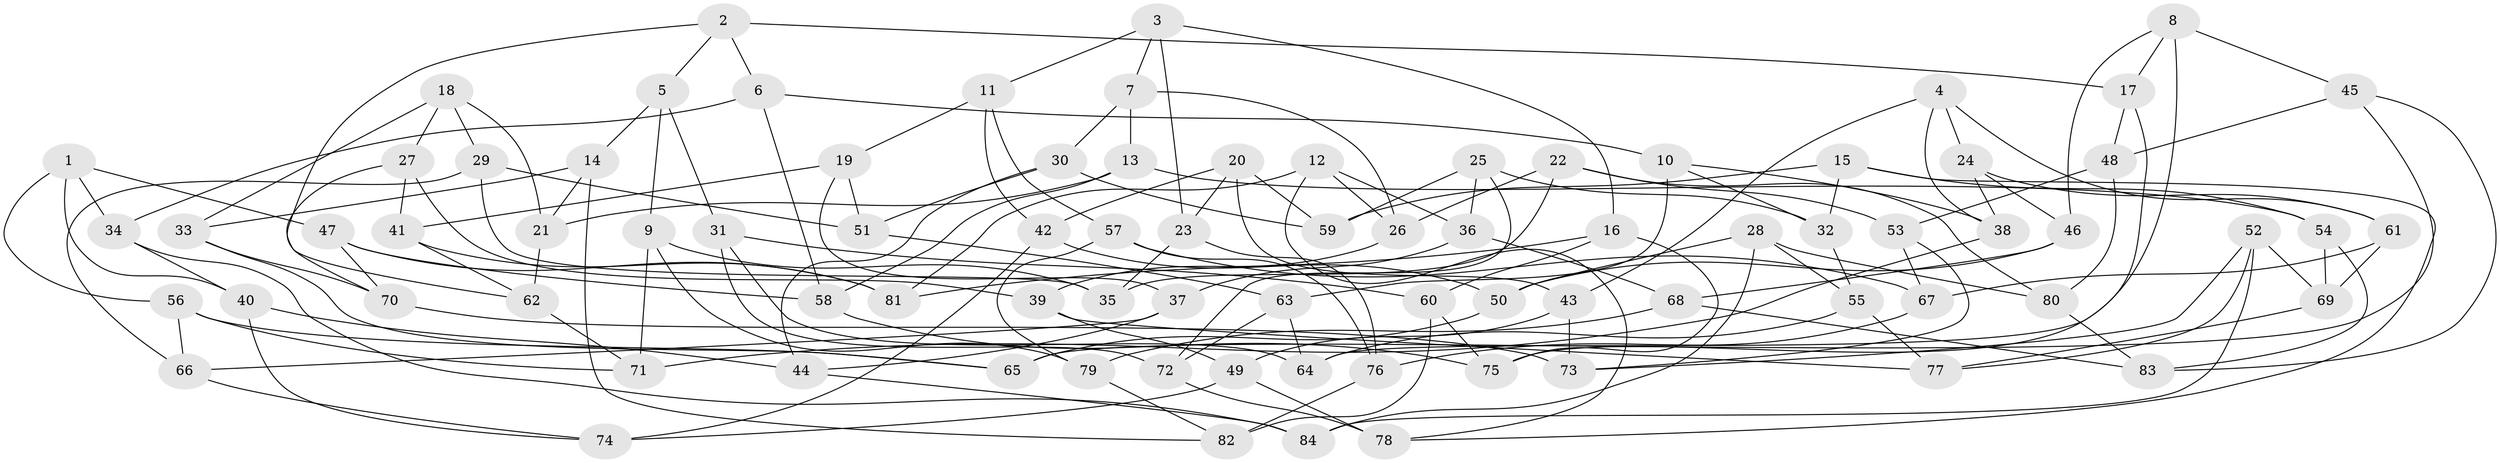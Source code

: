 // coarse degree distribution, {4: 0.47619047619047616, 7: 0.11904761904761904, 6: 0.16666666666666666, 3: 0.11904761904761904, 10: 0.023809523809523808, 5: 0.09523809523809523}
// Generated by graph-tools (version 1.1) at 2025/02/03/04/25 22:02:11]
// undirected, 84 vertices, 168 edges
graph export_dot {
graph [start="1"]
  node [color=gray90,style=filled];
  1;
  2;
  3;
  4;
  5;
  6;
  7;
  8;
  9;
  10;
  11;
  12;
  13;
  14;
  15;
  16;
  17;
  18;
  19;
  20;
  21;
  22;
  23;
  24;
  25;
  26;
  27;
  28;
  29;
  30;
  31;
  32;
  33;
  34;
  35;
  36;
  37;
  38;
  39;
  40;
  41;
  42;
  43;
  44;
  45;
  46;
  47;
  48;
  49;
  50;
  51;
  52;
  53;
  54;
  55;
  56;
  57;
  58;
  59;
  60;
  61;
  62;
  63;
  64;
  65;
  66;
  67;
  68;
  69;
  70;
  71;
  72;
  73;
  74;
  75;
  76;
  77;
  78;
  79;
  80;
  81;
  82;
  83;
  84;
  1 -- 56;
  1 -- 47;
  1 -- 34;
  1 -- 40;
  2 -- 62;
  2 -- 6;
  2 -- 5;
  2 -- 17;
  3 -- 11;
  3 -- 16;
  3 -- 23;
  3 -- 7;
  4 -- 61;
  4 -- 38;
  4 -- 43;
  4 -- 24;
  5 -- 9;
  5 -- 14;
  5 -- 31;
  6 -- 10;
  6 -- 34;
  6 -- 58;
  7 -- 26;
  7 -- 13;
  7 -- 30;
  8 -- 64;
  8 -- 45;
  8 -- 46;
  8 -- 17;
  9 -- 79;
  9 -- 35;
  9 -- 71;
  10 -- 32;
  10 -- 38;
  10 -- 63;
  11 -- 19;
  11 -- 42;
  11 -- 57;
  12 -- 26;
  12 -- 81;
  12 -- 36;
  12 -- 78;
  13 -- 58;
  13 -- 21;
  13 -- 54;
  14 -- 33;
  14 -- 21;
  14 -- 82;
  15 -- 59;
  15 -- 32;
  15 -- 54;
  15 -- 78;
  16 -- 81;
  16 -- 60;
  16 -- 75;
  17 -- 48;
  17 -- 75;
  18 -- 33;
  18 -- 27;
  18 -- 29;
  18 -- 21;
  19 -- 51;
  19 -- 37;
  19 -- 41;
  20 -- 43;
  20 -- 42;
  20 -- 23;
  20 -- 59;
  21 -- 62;
  22 -- 80;
  22 -- 53;
  22 -- 26;
  22 -- 35;
  23 -- 76;
  23 -- 35;
  24 -- 46;
  24 -- 61;
  24 -- 38;
  25 -- 59;
  25 -- 72;
  25 -- 32;
  25 -- 36;
  26 -- 39;
  27 -- 41;
  27 -- 70;
  27 -- 39;
  28 -- 55;
  28 -- 80;
  28 -- 84;
  28 -- 50;
  29 -- 66;
  29 -- 51;
  29 -- 35;
  30 -- 44;
  30 -- 51;
  30 -- 59;
  31 -- 64;
  31 -- 72;
  31 -- 60;
  32 -- 55;
  33 -- 65;
  33 -- 70;
  34 -- 84;
  34 -- 40;
  36 -- 37;
  36 -- 68;
  37 -- 66;
  37 -- 44;
  38 -- 71;
  39 -- 77;
  39 -- 49;
  40 -- 44;
  40 -- 74;
  41 -- 62;
  41 -- 81;
  42 -- 74;
  42 -- 50;
  43 -- 49;
  43 -- 73;
  44 -- 84;
  45 -- 83;
  45 -- 48;
  45 -- 65;
  46 -- 50;
  46 -- 68;
  47 -- 70;
  47 -- 58;
  47 -- 81;
  48 -- 53;
  48 -- 80;
  49 -- 74;
  49 -- 78;
  50 -- 65;
  51 -- 63;
  52 -- 69;
  52 -- 77;
  52 -- 84;
  52 -- 73;
  53 -- 73;
  53 -- 67;
  54 -- 83;
  54 -- 69;
  55 -- 64;
  55 -- 77;
  56 -- 65;
  56 -- 71;
  56 -- 66;
  57 -- 67;
  57 -- 76;
  57 -- 79;
  58 -- 75;
  60 -- 82;
  60 -- 75;
  61 -- 67;
  61 -- 69;
  62 -- 71;
  63 -- 64;
  63 -- 72;
  66 -- 74;
  67 -- 76;
  68 -- 79;
  68 -- 83;
  69 -- 77;
  70 -- 73;
  72 -- 78;
  76 -- 82;
  79 -- 82;
  80 -- 83;
}
